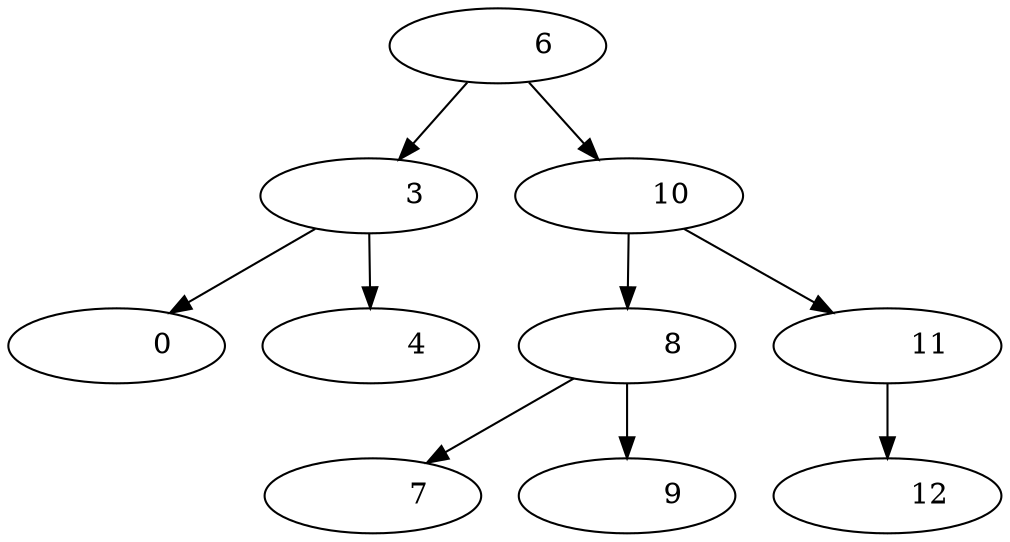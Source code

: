  digraph G {
 "Nodo55904fdf-730e-4cad-4177-97587a7b4c61"[label= "           6 "]
 "Nodo55904fdf-730e-4cad-4177-97587a7b4c61"->"Nodo35a234b4-3a8f-4d5e-6c0e-a7a1af52e434"
 "Nodo55904fdf-730e-4cad-4177-97587a7b4c61"->"Nododc6ff780-75c6-43a8-6f05-37b8fddf6e66"
 "Nodo35a234b4-3a8f-4d5e-6c0e-a7a1af52e434"[label= "           3 "]
 "Nodo35a234b4-3a8f-4d5e-6c0e-a7a1af52e434"->"Nodo5a772d6f-6272-4fd4-6f24-8705fcd9b56c"
 "Nodo35a234b4-3a8f-4d5e-6c0e-a7a1af52e434"->"Nodof0693178-7f69-41c3-7b30-39417f791c12"
 "Nodo5a772d6f-6272-4fd4-6f24-8705fcd9b56c"[label= "           0 "]
 "Nodof0693178-7f69-41c3-7b30-39417f791c12"[label= "           4 "]
 "Nododc6ff780-75c6-43a8-6f05-37b8fddf6e66"[label= "          10 "]
 "Nododc6ff780-75c6-43a8-6f05-37b8fddf6e66"->"Nodo67ed8f89-6f39-4b38-66cb-d81477d50486"
 "Nododc6ff780-75c6-43a8-6f05-37b8fddf6e66"->"Nodofa0b7565-7633-4b92-5857-d1bcc7bf4cfb"
 "Nodo67ed8f89-6f39-4b38-66cb-d81477d50486"[label= "           8 "]
 "Nodo67ed8f89-6f39-4b38-66cb-d81477d50486"->"Nodo74e90a0d-2913-4151-6995-0e3cfd7a68ac"
 "Nodo67ed8f89-6f39-4b38-66cb-d81477d50486"->"Nodoe2a8e049-03aa-4275-7bf9-1eccfffea08c"
 "Nodo74e90a0d-2913-4151-6995-0e3cfd7a68ac"[label= "           7 "]
 "Nodoe2a8e049-03aa-4275-7bf9-1eccfffea08c"[label= "           9 "]
 "Nodofa0b7565-7633-4b92-5857-d1bcc7bf4cfb"[label= "          11 "]
 "Nodofa0b7565-7633-4b92-5857-d1bcc7bf4cfb"->"Nodoc2b6a5de-dec1-4447-6e06-2934fa553f17"
 "Nodoc2b6a5de-dec1-4447-6e06-2934fa553f17"[label= "          12 "]
 }
